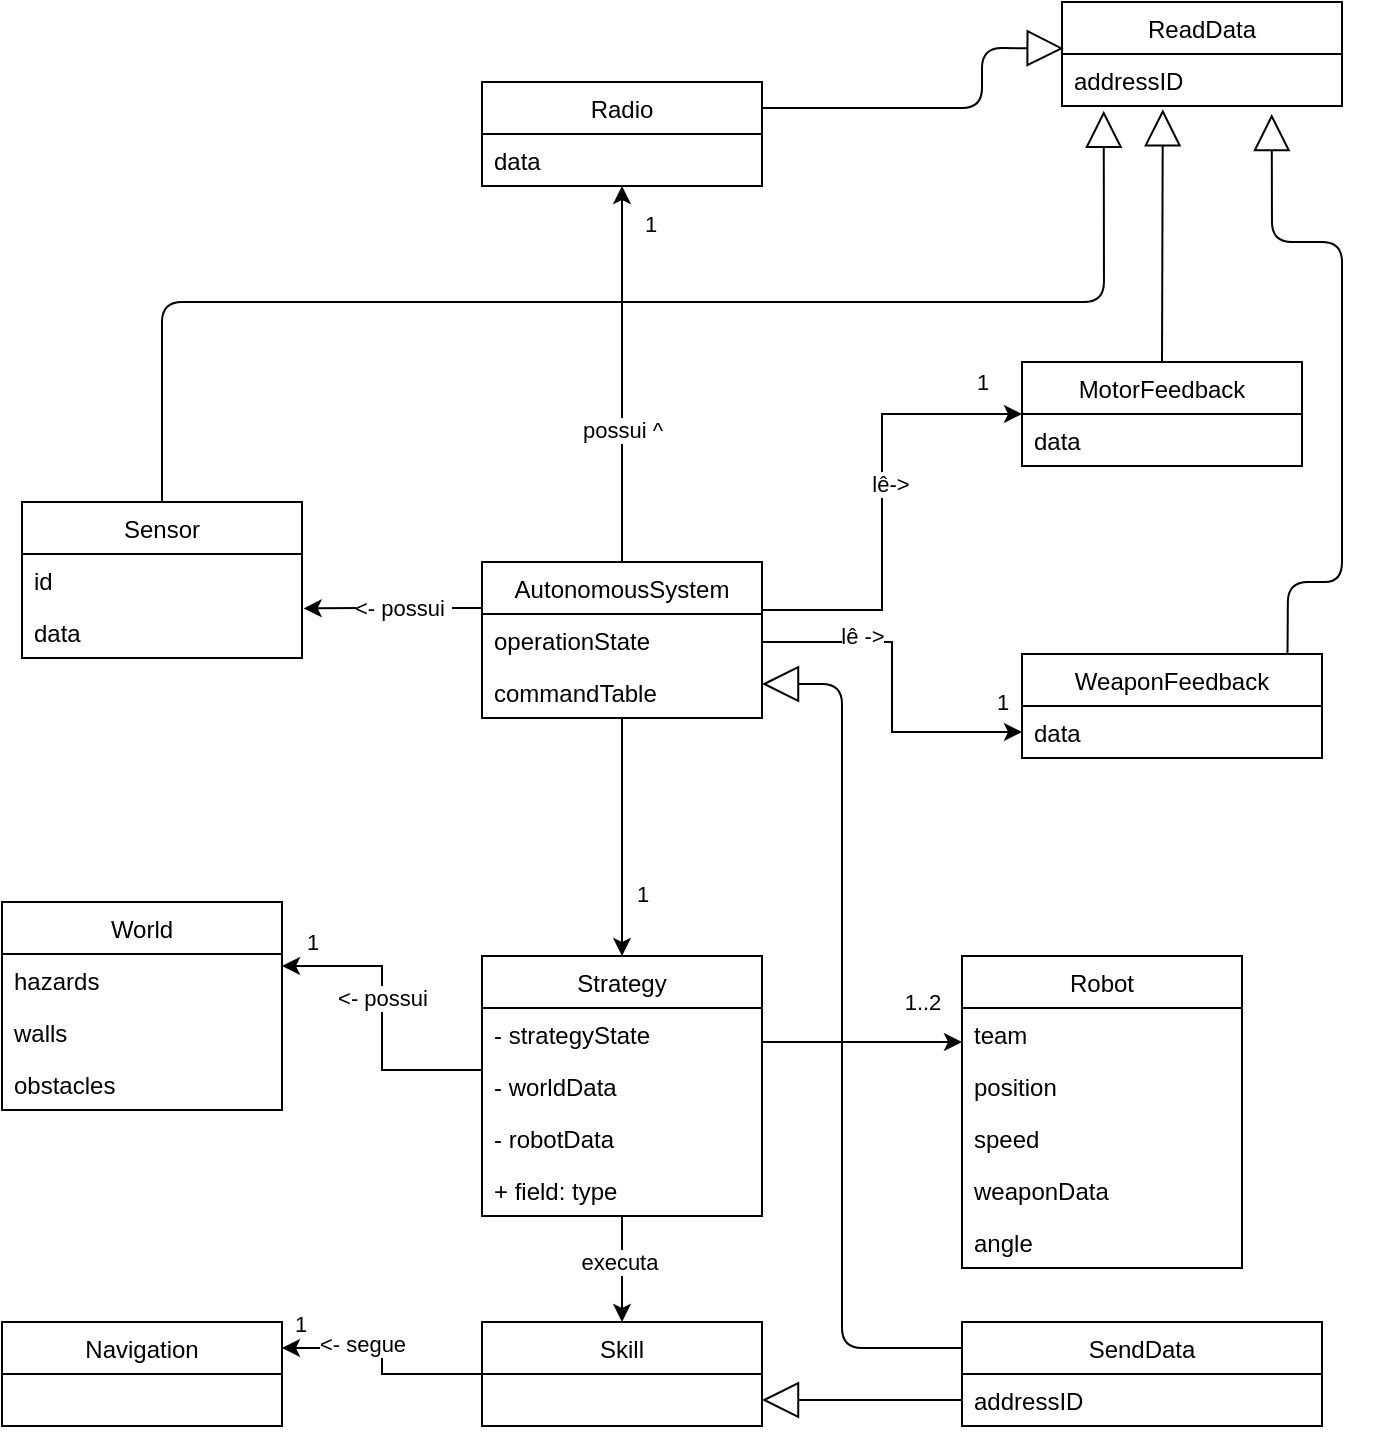 <mxfile version="13.6.9" type="device"><diagram id="ALPZjs9vkPleTFr1-bEU" name="Page-1"><mxGraphModel dx="1038" dy="1749" grid="1" gridSize="10" guides="1" tooltips="1" connect="1" arrows="1" fold="1" page="1" pageScale="1" pageWidth="827" pageHeight="1169" math="0" shadow="0"><root><mxCell id="0"/><mxCell id="1" parent="0"/><mxCell id="BsDTW5X7rA6o-fXvn65L-1" value="&amp;lt;- possui&amp;nbsp;" style="edgeStyle=orthogonalEdgeStyle;rounded=0;orthogonalLoop=1;jettySize=auto;html=1;entryX=1.006;entryY=0.046;entryDx=0;entryDy=0;entryPerimeter=0;" edge="1" parent="1" source="BsDTW5X7rA6o-fXvn65L-6"><mxGeometry x="0.346" y="20" relative="1" as="geometry"><mxPoint x="210.84" y="153.196" as="targetPoint"/><Array as="points"><mxPoint x="240" y="153"/><mxPoint x="240" y="153"/></Array><mxPoint x="20" y="-20" as="offset"/></mxGeometry></mxCell><mxCell id="BsDTW5X7rA6o-fXvn65L-2" value="1" style="edgeStyle=orthogonalEdgeStyle;rounded=0;orthogonalLoop=1;jettySize=auto;html=1;" edge="1" parent="1" source="BsDTW5X7rA6o-fXvn65L-6" target="BsDTW5X7rA6o-fXvn65L-18"><mxGeometry x="0.825" y="16" relative="1" as="geometry"><mxPoint x="568.04" y="84.21" as="targetPoint"/><Array as="points"><mxPoint x="500" y="154"/><mxPoint x="500" y="56"/></Array><mxPoint as="offset"/></mxGeometry></mxCell><mxCell id="BsDTW5X7rA6o-fXvn65L-59" value="lê-&amp;gt;" style="edgeLabel;html=1;align=center;verticalAlign=middle;resizable=0;points=[];" vertex="1" connectable="0" parent="BsDTW5X7rA6o-fXvn65L-2"><mxGeometry x="0.077" y="-4" relative="1" as="geometry"><mxPoint as="offset"/></mxGeometry></mxCell><mxCell id="BsDTW5X7rA6o-fXvn65L-3" value="1" style="edgeStyle=orthogonalEdgeStyle;rounded=0;orthogonalLoop=1;jettySize=auto;html=1;" edge="1" parent="1" source="BsDTW5X7rA6o-fXvn65L-6"><mxGeometry x="0.886" y="15" relative="1" as="geometry"><mxPoint x="570" y="215" as="targetPoint"/><Array as="points"><mxPoint x="505" y="170"/><mxPoint x="505" y="215"/></Array><mxPoint as="offset"/></mxGeometry></mxCell><mxCell id="BsDTW5X7rA6o-fXvn65L-60" value="lê -&amp;gt;" style="edgeLabel;html=1;align=center;verticalAlign=middle;resizable=0;points=[];" vertex="1" connectable="0" parent="BsDTW5X7rA6o-fXvn65L-3"><mxGeometry x="-0.431" y="3" relative="1" as="geometry"><mxPoint as="offset"/></mxGeometry></mxCell><mxCell id="BsDTW5X7rA6o-fXvn65L-4" value="1" style="edgeStyle=orthogonalEdgeStyle;rounded=0;orthogonalLoop=1;jettySize=auto;html=1;" edge="1" parent="1" source="BsDTW5X7rA6o-fXvn65L-6" target="BsDTW5X7rA6o-fXvn65L-24"><mxGeometry x="0.8" y="-14" relative="1" as="geometry"><Array as="points"/><mxPoint as="offset"/><mxPoint x="365.94" y="-52" as="targetPoint"/></mxGeometry></mxCell><mxCell id="BsDTW5X7rA6o-fXvn65L-58" value="possui ^" style="edgeLabel;html=1;align=center;verticalAlign=middle;resizable=0;points=[];" vertex="1" connectable="0" parent="BsDTW5X7rA6o-fXvn65L-4"><mxGeometry x="-0.3" relative="1" as="geometry"><mxPoint as="offset"/></mxGeometry></mxCell><mxCell id="BsDTW5X7rA6o-fXvn65L-5" value="1" style="edgeStyle=orthogonalEdgeStyle;rounded=0;orthogonalLoop=1;jettySize=auto;html=1;entryX=0.5;entryY=0;entryDx=0;entryDy=0;" edge="1" parent="1" source="BsDTW5X7rA6o-fXvn65L-6" target="BsDTW5X7rA6o-fXvn65L-28"><mxGeometry x="0.474" y="10" relative="1" as="geometry"><Array as="points"/><mxPoint as="offset"/></mxGeometry></mxCell><mxCell id="BsDTW5X7rA6o-fXvn65L-11" value="executa&amp;nbsp;" style="edgeStyle=orthogonalEdgeStyle;rounded=0;orthogonalLoop=1;jettySize=auto;html=1;entryX=0.5;entryY=0;entryDx=0;entryDy=0;" edge="1" parent="1" source="BsDTW5X7rA6o-fXvn65L-28" target="BsDTW5X7rA6o-fXvn65L-34"><mxGeometry x="-0.132" relative="1" as="geometry"><Array as="points"><mxPoint x="370" y="480"/><mxPoint x="370" y="480"/></Array><mxPoint as="offset"/></mxGeometry></mxCell><mxCell id="BsDTW5X7rA6o-fXvn65L-12" value="1..2" style="edgeStyle=orthogonalEdgeStyle;rounded=0;orthogonalLoop=1;jettySize=auto;html=1;" edge="1" parent="1" source="BsDTW5X7rA6o-fXvn65L-28"><mxGeometry x="0.6" y="20" relative="1" as="geometry"><mxPoint x="540" y="370" as="targetPoint"/><Array as="points"><mxPoint x="520" y="370"/><mxPoint x="520" y="370"/></Array><mxPoint as="offset"/></mxGeometry></mxCell><mxCell id="BsDTW5X7rA6o-fXvn65L-13" value="1" style="edgeStyle=orthogonalEdgeStyle;rounded=0;orthogonalLoop=1;jettySize=auto;html=1;" edge="1" parent="1" source="BsDTW5X7rA6o-fXvn65L-28" target="BsDTW5X7rA6o-fXvn65L-35"><mxGeometry x="0.8" y="-12" relative="1" as="geometry"><Array as="points"><mxPoint x="250" y="384"/><mxPoint x="250" y="332"/></Array><mxPoint as="offset"/></mxGeometry></mxCell><mxCell id="BsDTW5X7rA6o-fXvn65L-61" value="&amp;lt;- possui" style="edgeLabel;html=1;align=center;verticalAlign=middle;resizable=0;points=[];" vertex="1" connectable="0" parent="BsDTW5X7rA6o-fXvn65L-13"><mxGeometry x="0.129" relative="1" as="geometry"><mxPoint as="offset"/></mxGeometry></mxCell><mxCell id="BsDTW5X7rA6o-fXvn65L-14" value="Sensor" style="swimlane;fontStyle=0;childLayout=stackLayout;horizontal=1;startSize=26;fillColor=none;horizontalStack=0;resizeParent=1;resizeParentMax=0;resizeLast=0;collapsible=1;marginBottom=0;" vertex="1" parent="1"><mxGeometry x="70" y="100" width="140" height="78" as="geometry"/></mxCell><mxCell id="BsDTW5X7rA6o-fXvn65L-15" value="id" style="text;strokeColor=none;fillColor=none;align=left;verticalAlign=top;spacingLeft=4;spacingRight=4;overflow=hidden;rotatable=0;points=[[0,0.5],[1,0.5]];portConstraint=eastwest;" vertex="1" parent="BsDTW5X7rA6o-fXvn65L-14"><mxGeometry y="26" width="140" height="26" as="geometry"/></mxCell><mxCell id="BsDTW5X7rA6o-fXvn65L-16" value="data" style="text;strokeColor=none;fillColor=none;align=left;verticalAlign=top;spacingLeft=4;spacingRight=4;overflow=hidden;rotatable=0;points=[[0,0.5],[1,0.5]];portConstraint=eastwest;" vertex="1" parent="BsDTW5X7rA6o-fXvn65L-14"><mxGeometry y="52" width="140" height="26" as="geometry"/></mxCell><mxCell id="BsDTW5X7rA6o-fXvn65L-18" value="MotorFeedback" style="swimlane;fontStyle=0;childLayout=stackLayout;horizontal=1;startSize=26;fillColor=none;horizontalStack=0;resizeParent=1;resizeParentMax=0;resizeLast=0;collapsible=1;marginBottom=0;" vertex="1" parent="1"><mxGeometry x="570" y="30" width="140" height="52" as="geometry"/></mxCell><mxCell id="BsDTW5X7rA6o-fXvn65L-19" value="data" style="text;strokeColor=none;fillColor=none;align=left;verticalAlign=top;spacingLeft=4;spacingRight=4;overflow=hidden;rotatable=0;points=[[0,0.5],[1,0.5]];portConstraint=eastwest;" vertex="1" parent="BsDTW5X7rA6o-fXvn65L-18"><mxGeometry y="26" width="140" height="26" as="geometry"/></mxCell><mxCell id="BsDTW5X7rA6o-fXvn65L-21" value="WeaponFeedback" style="swimlane;fontStyle=0;childLayout=stackLayout;horizontal=1;startSize=26;fillColor=none;horizontalStack=0;resizeParent=1;resizeParentMax=0;resizeLast=0;collapsible=1;marginBottom=0;" vertex="1" parent="1"><mxGeometry x="570" y="176" width="150" height="52" as="geometry"/></mxCell><mxCell id="BsDTW5X7rA6o-fXvn65L-23" value="data" style="text;strokeColor=none;fillColor=none;align=left;verticalAlign=top;spacingLeft=4;spacingRight=4;overflow=hidden;rotatable=0;points=[[0,0.5],[1,0.5]];portConstraint=eastwest;" vertex="1" parent="BsDTW5X7rA6o-fXvn65L-21"><mxGeometry y="26" width="150" height="26" as="geometry"/></mxCell><mxCell id="BsDTW5X7rA6o-fXvn65L-28" value="Strategy" style="swimlane;fontStyle=0;childLayout=stackLayout;horizontal=1;startSize=26;fillColor=none;horizontalStack=0;resizeParent=1;resizeParentMax=0;resizeLast=0;collapsible=1;marginBottom=0;" vertex="1" parent="1"><mxGeometry x="300" y="327" width="140" height="130" as="geometry"/></mxCell><mxCell id="BsDTW5X7rA6o-fXvn65L-29" value="- strategyState" style="text;strokeColor=none;fillColor=none;align=left;verticalAlign=top;spacingLeft=4;spacingRight=4;overflow=hidden;rotatable=0;points=[[0,0.5],[1,0.5]];portConstraint=eastwest;" vertex="1" parent="BsDTW5X7rA6o-fXvn65L-28"><mxGeometry y="26" width="140" height="26" as="geometry"/></mxCell><mxCell id="BsDTW5X7rA6o-fXvn65L-30" value="- worldData" style="text;strokeColor=none;fillColor=none;align=left;verticalAlign=top;spacingLeft=4;spacingRight=4;overflow=hidden;rotatable=0;points=[[0,0.5],[1,0.5]];portConstraint=eastwest;" vertex="1" parent="BsDTW5X7rA6o-fXvn65L-28"><mxGeometry y="52" width="140" height="26" as="geometry"/></mxCell><mxCell id="BsDTW5X7rA6o-fXvn65L-31" value="- robotData" style="text;strokeColor=none;fillColor=none;align=left;verticalAlign=top;spacingLeft=4;spacingRight=4;overflow=hidden;rotatable=0;points=[[0,0.5],[1,0.5]];portConstraint=eastwest;" vertex="1" parent="BsDTW5X7rA6o-fXvn65L-28"><mxGeometry y="78" width="140" height="26" as="geometry"/></mxCell><mxCell id="BsDTW5X7rA6o-fXvn65L-32" value="+ field: type" style="text;strokeColor=none;fillColor=none;align=left;verticalAlign=top;spacingLeft=4;spacingRight=4;overflow=hidden;rotatable=0;points=[[0,0.5],[1,0.5]];portConstraint=eastwest;" vertex="1" parent="BsDTW5X7rA6o-fXvn65L-28"><mxGeometry y="104" width="140" height="26" as="geometry"/></mxCell><mxCell id="BsDTW5X7rA6o-fXvn65L-33" value="1" style="edgeStyle=orthogonalEdgeStyle;rounded=0;orthogonalLoop=1;jettySize=auto;html=1;entryX=1;entryY=0.25;entryDx=0;entryDy=0;" edge="1" parent="1" source="BsDTW5X7rA6o-fXvn65L-34" target="BsDTW5X7rA6o-fXvn65L-38"><mxGeometry x="0.841" y="-12" relative="1" as="geometry"><mxPoint x="210" y="523" as="targetPoint"/><Array as="points"><mxPoint x="250" y="536"/><mxPoint x="250" y="523"/></Array><mxPoint as="offset"/></mxGeometry></mxCell><mxCell id="BsDTW5X7rA6o-fXvn65L-62" value="&amp;lt;- segue" style="edgeLabel;html=1;align=center;verticalAlign=middle;resizable=0;points=[];" vertex="1" connectable="0" parent="BsDTW5X7rA6o-fXvn65L-33"><mxGeometry x="0.296" y="-2" relative="1" as="geometry"><mxPoint as="offset"/></mxGeometry></mxCell><mxCell id="BsDTW5X7rA6o-fXvn65L-34" value="Skill" style="swimlane;fontStyle=0;childLayout=stackLayout;horizontal=1;startSize=26;fillColor=none;horizontalStack=0;resizeParent=1;resizeParentMax=0;resizeLast=0;collapsible=1;marginBottom=0;" vertex="1" parent="1"><mxGeometry x="300" y="510" width="140" height="52" as="geometry"/></mxCell><mxCell id="BsDTW5X7rA6o-fXvn65L-35" value="World" style="swimlane;fontStyle=0;childLayout=stackLayout;horizontal=1;startSize=26;fillColor=none;horizontalStack=0;resizeParent=1;resizeParentMax=0;resizeLast=0;collapsible=1;marginBottom=0;" vertex="1" parent="1"><mxGeometry x="60" y="300" width="140" height="104" as="geometry"/></mxCell><mxCell id="BsDTW5X7rA6o-fXvn65L-50" value="hazards" style="text;strokeColor=none;fillColor=none;align=left;verticalAlign=top;spacingLeft=4;spacingRight=4;overflow=hidden;rotatable=0;points=[[0,0.5],[1,0.5]];portConstraint=eastwest;" vertex="1" parent="BsDTW5X7rA6o-fXvn65L-35"><mxGeometry y="26" width="140" height="26" as="geometry"/></mxCell><mxCell id="BsDTW5X7rA6o-fXvn65L-51" value="walls" style="text;strokeColor=none;fillColor=none;align=left;verticalAlign=top;spacingLeft=4;spacingRight=4;overflow=hidden;rotatable=0;points=[[0,0.5],[1,0.5]];portConstraint=eastwest;" vertex="1" parent="BsDTW5X7rA6o-fXvn65L-35"><mxGeometry y="52" width="140" height="26" as="geometry"/></mxCell><mxCell id="BsDTW5X7rA6o-fXvn65L-57" value="obstacles" style="text;strokeColor=none;fillColor=none;align=left;verticalAlign=top;spacingLeft=4;spacingRight=4;overflow=hidden;rotatable=0;points=[[0,0.5],[1,0.5]];portConstraint=eastwest;" vertex="1" parent="BsDTW5X7rA6o-fXvn65L-35"><mxGeometry y="78" width="140" height="26" as="geometry"/></mxCell><mxCell id="BsDTW5X7rA6o-fXvn65L-36" value="SendData" style="swimlane;fontStyle=0;childLayout=stackLayout;horizontal=1;startSize=26;fillColor=none;horizontalStack=0;resizeParent=1;resizeParentMax=0;resizeLast=0;collapsible=1;marginBottom=0;" vertex="1" parent="1"><mxGeometry x="540" y="510" width="180" height="52" as="geometry"/></mxCell><mxCell id="BsDTW5X7rA6o-fXvn65L-37" value="addressID" style="text;strokeColor=none;fillColor=none;align=left;verticalAlign=top;spacingLeft=4;spacingRight=4;overflow=hidden;rotatable=0;points=[[0,0.5],[1,0.5]];portConstraint=eastwest;" vertex="1" parent="BsDTW5X7rA6o-fXvn65L-36"><mxGeometry y="26" width="180" height="26" as="geometry"/></mxCell><mxCell id="BsDTW5X7rA6o-fXvn65L-38" value="Navigation" style="swimlane;fontStyle=0;childLayout=stackLayout;horizontal=1;startSize=26;fillColor=none;horizontalStack=0;resizeParent=1;resizeParentMax=0;resizeLast=0;collapsible=1;marginBottom=0;" vertex="1" parent="1"><mxGeometry x="60" y="510" width="140" height="52" as="geometry"/></mxCell><mxCell id="BsDTW5X7rA6o-fXvn65L-39" value="" style="endArrow=block;endSize=16;endFill=0;html=1;entryX=1;entryY=0.5;entryDx=0;entryDy=0;exitX=0;exitY=0.5;exitDx=0;exitDy=0;" edge="1" parent="1"><mxGeometry width="160" relative="1" as="geometry"><mxPoint x="540" y="549" as="sourcePoint"/><mxPoint x="440" y="549" as="targetPoint"/></mxGeometry></mxCell><mxCell id="BsDTW5X7rA6o-fXvn65L-40" value="" style="endArrow=block;endSize=16;endFill=0;html=1;exitX=0.5;exitY=0;exitDx=0;exitDy=0;entryX=0.36;entryY=1.062;entryDx=0;entryDy=0;entryPerimeter=0;" edge="1" parent="1" source="BsDTW5X7rA6o-fXvn65L-18" target="BsDTW5X7rA6o-fXvn65L-42"><mxGeometry width="160" relative="1" as="geometry"><mxPoint x="720" y="-40" as="sourcePoint"/><mxPoint x="638.02" y="-99.192" as="targetPoint"/></mxGeometry></mxCell><mxCell id="BsDTW5X7rA6o-fXvn65L-41" value="ReadData" style="swimlane;fontStyle=0;childLayout=stackLayout;horizontal=1;startSize=26;fillColor=none;horizontalStack=0;resizeParent=1;resizeParentMax=0;resizeLast=0;collapsible=1;marginBottom=0;" vertex="1" parent="1"><mxGeometry x="590" y="-150" width="140" height="52" as="geometry"/></mxCell><mxCell id="BsDTW5X7rA6o-fXvn65L-42" value="addressID" style="text;strokeColor=none;fillColor=none;align=left;verticalAlign=top;spacingLeft=4;spacingRight=4;overflow=hidden;rotatable=0;points=[[0,0.5],[1,0.5]];portConstraint=eastwest;" vertex="1" parent="BsDTW5X7rA6o-fXvn65L-41"><mxGeometry y="26" width="140" height="26" as="geometry"/></mxCell><mxCell id="BsDTW5X7rA6o-fXvn65L-43" value="" style="endArrow=block;endSize=16;endFill=0;html=1;entryX=0.749;entryY=1.154;entryDx=0;entryDy=0;entryPerimeter=0;exitX=0.885;exitY=-0.005;exitDx=0;exitDy=0;exitPerimeter=0;" edge="1" parent="1" source="BsDTW5X7rA6o-fXvn65L-21" target="BsDTW5X7rA6o-fXvn65L-42"><mxGeometry x="-0.019" y="-10" width="160" relative="1" as="geometry"><mxPoint x="700" y="170" as="sourcePoint"/><mxPoint x="650.4" y="-86.388" as="targetPoint"/><Array as="points"><mxPoint x="703" y="140"/><mxPoint x="730" y="140"/><mxPoint x="730" y="-30"/><mxPoint x="695" y="-30"/></Array><mxPoint as="offset"/></mxGeometry></mxCell><mxCell id="BsDTW5X7rA6o-fXvn65L-44" value="" style="endArrow=block;endSize=16;endFill=0;html=1;exitX=1;exitY=0.25;exitDx=0;exitDy=0;entryX=0.006;entryY=-0.108;entryDx=0;entryDy=0;entryPerimeter=0;" edge="1" parent="1" source="BsDTW5X7rA6o-fXvn65L-24" target="BsDTW5X7rA6o-fXvn65L-42"><mxGeometry x="0.43" y="40" width="160" relative="1" as="geometry"><mxPoint x="650" y="40" as="sourcePoint"/><mxPoint x="650.4" y="-86.388" as="targetPoint"/><Array as="points"><mxPoint x="550" y="-97"/><mxPoint x="550" y="-127"/></Array><mxPoint as="offset"/></mxGeometry></mxCell><mxCell id="BsDTW5X7rA6o-fXvn65L-45" value="" style="endArrow=block;endSize=16;endFill=0;html=1;exitX=0.5;exitY=0;exitDx=0;exitDy=0;entryX=0.149;entryY=1.092;entryDx=0;entryDy=0;entryPerimeter=0;" edge="1" parent="1" source="BsDTW5X7rA6o-fXvn65L-14" target="BsDTW5X7rA6o-fXvn65L-42"><mxGeometry x="-0.43" width="160" relative="1" as="geometry"><mxPoint x="660" y="50" as="sourcePoint"/><mxPoint x="660.4" y="-76.388" as="targetPoint"/><Array as="points"><mxPoint x="140"/><mxPoint x="611"/></Array><mxPoint as="offset"/></mxGeometry></mxCell><mxCell id="BsDTW5X7rA6o-fXvn65L-46" value="" style="endArrow=block;endSize=16;endFill=0;html=1;entryX=1;entryY=0.5;entryDx=0;entryDy=0;exitX=0;exitY=0.25;exitDx=0;exitDy=0;" edge="1" parent="1" source="BsDTW5X7rA6o-fXvn65L-36"><mxGeometry x="0.356" y="-10" width="160" relative="1" as="geometry"><mxPoint x="550" y="559" as="sourcePoint"/><mxPoint x="440" y="191" as="targetPoint"/><Array as="points"><mxPoint x="480" y="523"/><mxPoint x="480" y="191"/></Array><mxPoint as="offset"/></mxGeometry></mxCell><mxCell id="BsDTW5X7rA6o-fXvn65L-24" value="Radio" style="swimlane;fontStyle=0;childLayout=stackLayout;horizontal=1;startSize=26;fillColor=none;horizontalStack=0;resizeParent=1;resizeParentMax=0;resizeLast=0;collapsible=1;marginBottom=0;" vertex="1" parent="1"><mxGeometry x="300" y="-110" width="140" height="52" as="geometry"/></mxCell><mxCell id="BsDTW5X7rA6o-fXvn65L-25" value="data" style="text;strokeColor=none;fillColor=none;align=left;verticalAlign=top;spacingLeft=4;spacingRight=4;overflow=hidden;rotatable=0;points=[[0,0.5],[1,0.5]];portConstraint=eastwest;" vertex="1" parent="BsDTW5X7rA6o-fXvn65L-24"><mxGeometry y="26" width="140" height="26" as="geometry"/></mxCell><mxCell id="BsDTW5X7rA6o-fXvn65L-27" value="Robot" style="swimlane;fontStyle=0;childLayout=stackLayout;horizontal=1;startSize=26;fillColor=none;horizontalStack=0;resizeParent=1;resizeParentMax=0;resizeLast=0;collapsible=1;marginBottom=0;" vertex="1" parent="1"><mxGeometry x="540" y="327" width="140" height="156" as="geometry"/></mxCell><mxCell id="BsDTW5X7rA6o-fXvn65L-56" value="team" style="text;strokeColor=none;fillColor=none;align=left;verticalAlign=top;spacingLeft=4;spacingRight=4;overflow=hidden;rotatable=0;points=[[0,0.5],[1,0.5]];portConstraint=eastwest;" vertex="1" parent="BsDTW5X7rA6o-fXvn65L-27"><mxGeometry y="26" width="140" height="26" as="geometry"/></mxCell><mxCell id="BsDTW5X7rA6o-fXvn65L-48" value="position" style="text;strokeColor=none;fillColor=none;align=left;verticalAlign=top;spacingLeft=4;spacingRight=4;overflow=hidden;rotatable=0;points=[[0,0.5],[1,0.5]];portConstraint=eastwest;" vertex="1" parent="BsDTW5X7rA6o-fXvn65L-27"><mxGeometry y="52" width="140" height="26" as="geometry"/></mxCell><mxCell id="BsDTW5X7rA6o-fXvn65L-49" value="speed" style="text;strokeColor=none;fillColor=none;align=left;verticalAlign=top;spacingLeft=4;spacingRight=4;overflow=hidden;rotatable=0;points=[[0,0.5],[1,0.5]];portConstraint=eastwest;" vertex="1" parent="BsDTW5X7rA6o-fXvn65L-27"><mxGeometry y="78" width="140" height="26" as="geometry"/></mxCell><mxCell id="BsDTW5X7rA6o-fXvn65L-54" value="weaponData" style="text;strokeColor=none;fillColor=none;align=left;verticalAlign=top;spacingLeft=4;spacingRight=4;overflow=hidden;rotatable=0;points=[[0,0.5],[1,0.5]];portConstraint=eastwest;" vertex="1" parent="BsDTW5X7rA6o-fXvn65L-27"><mxGeometry y="104" width="140" height="26" as="geometry"/></mxCell><mxCell id="BsDTW5X7rA6o-fXvn65L-55" value="angle" style="text;strokeColor=none;fillColor=none;align=left;verticalAlign=top;spacingLeft=4;spacingRight=4;overflow=hidden;rotatable=0;points=[[0,0.5],[1,0.5]];portConstraint=eastwest;" vertex="1" parent="BsDTW5X7rA6o-fXvn65L-27"><mxGeometry y="130" width="140" height="26" as="geometry"/></mxCell><mxCell id="BsDTW5X7rA6o-fXvn65L-6" value="AutonomousSystem" style="swimlane;fontStyle=0;childLayout=stackLayout;horizontal=1;startSize=26;fillColor=none;horizontalStack=0;resizeParent=1;resizeParentMax=0;resizeLast=0;collapsible=1;marginBottom=0;" vertex="1" parent="1"><mxGeometry x="300" y="130" width="140" height="78" as="geometry"><mxRectangle x="300" y="100" width="140" height="26" as="alternateBounds"/></mxGeometry></mxCell><mxCell id="BsDTW5X7rA6o-fXvn65L-7" value="operationState" style="text;strokeColor=none;fillColor=none;align=left;verticalAlign=top;spacingLeft=4;spacingRight=4;overflow=hidden;rotatable=0;points=[[0,0.5],[1,0.5]];portConstraint=eastwest;" vertex="1" parent="BsDTW5X7rA6o-fXvn65L-6"><mxGeometry y="26" width="140" height="26" as="geometry"/></mxCell><mxCell id="BsDTW5X7rA6o-fXvn65L-8" value="commandTable" style="text;strokeColor=none;fillColor=none;align=left;verticalAlign=top;spacingLeft=4;spacingRight=4;overflow=hidden;rotatable=0;points=[[0,0.5],[1,0.5]];portConstraint=eastwest;" vertex="1" parent="BsDTW5X7rA6o-fXvn65L-6"><mxGeometry y="52" width="140" height="26" as="geometry"/></mxCell></root></mxGraphModel></diagram></mxfile>
